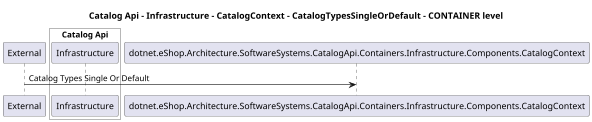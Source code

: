 @startuml
skinparam dpi 60

title Catalog Api - Infrastructure - CatalogContext - CatalogTypesSingleOrDefault - CONTAINER level

participant "External" as C4InterFlow.Utils.ExternalSystem

box "Catalog Api" #White

    participant "Infrastructure" as dotnet.eShop.Architecture.SoftwareSystems.CatalogApi.Containers.Infrastructure
end box


C4InterFlow.Utils.ExternalSystem -> dotnet.eShop.Architecture.SoftwareSystems.CatalogApi.Containers.Infrastructure.Components.CatalogContext : Catalog Types Single Or Default


@enduml
